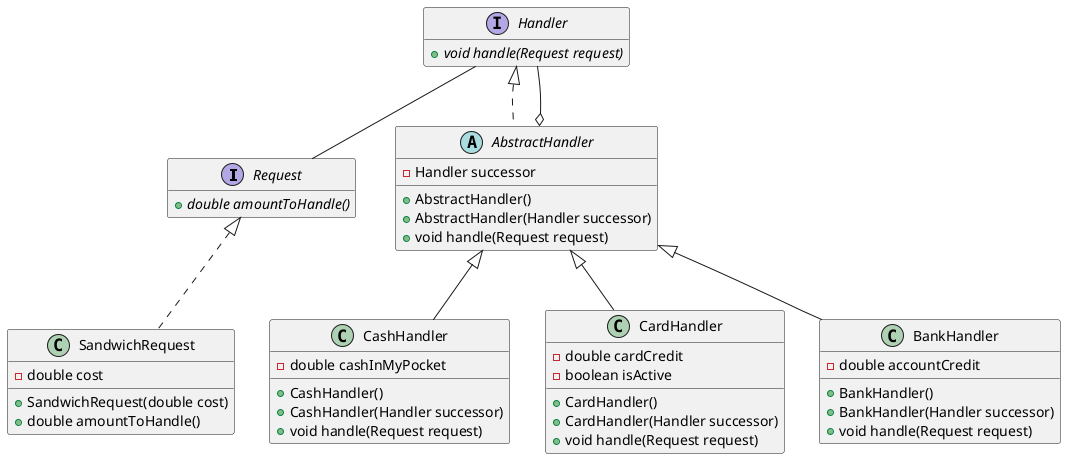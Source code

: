 @startuml

interface Request {
    + {abstract} double amountToHandle()
}

class SandwichRequest implements Request {
    - double cost
    + SandwichRequest(double cost)
    + double amountToHandle()
}

interface Handler {
    + {abstract} void handle(Request request)
}
Handler -- Request
AbstractHandler o-- Handler

abstract class AbstractHandler implements Handler {
    - Handler successor
    + AbstractHandler()
    + AbstractHandler(Handler successor)
    + void handle(Request request)
}

class CashHandler extends AbstractHandler {
    - double cashInMyPocket
    + CashHandler()
    + CashHandler(Handler successor)
    + void handle(Request request)
}

class CardHandler extends AbstractHandler {
    - double cardCredit
    - boolean isActive
    + CardHandler()
    + CardHandler(Handler successor)
    + void handle(Request request)
}

class BankHandler extends AbstractHandler {
    - double accountCredit
    + BankHandler()
    + BankHandler(Handler successor)
    + void handle(Request request)
}



hide empty members
@enduml
